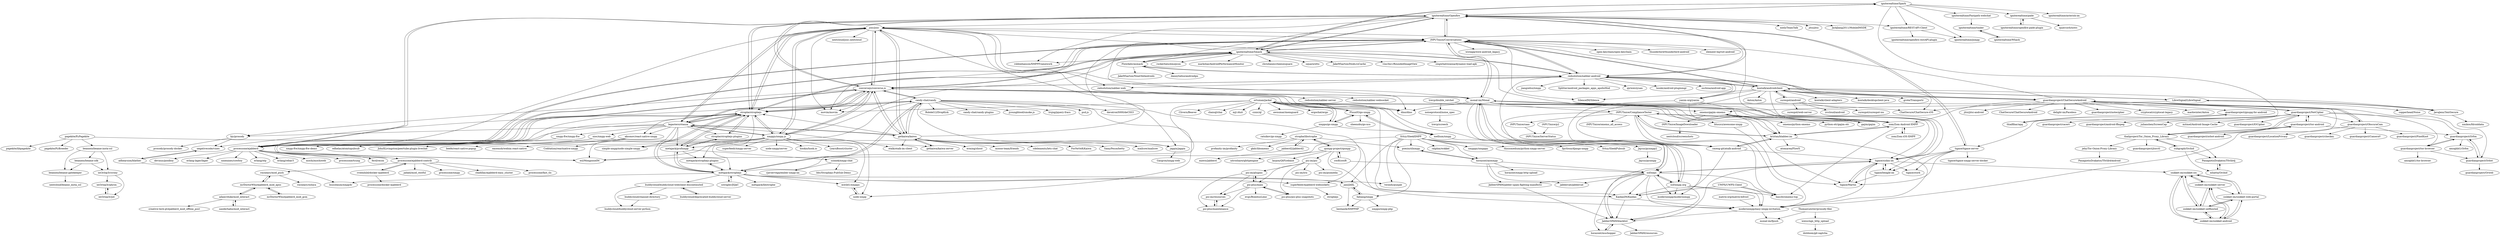 digraph G {
"igniterealtime/Spark" -> "igniterealtime/Openfire"
"igniterealtime/Spark" -> "igniterealtime/Smack"
"igniterealtime/Spark" -> "igniterealtime/jxmpp"
"igniterealtime/Spark" -> "igniterealtime/Fastpath-webchat"
"igniterealtime/Spark" -> "igniterealtime/pade"
"igniterealtime/Spark" -> "igniterealtime/REST-API-Client"
"igniterealtime/Spark" -> "igniterealtime/asterisk-im"
"igniterealtime/Spark" -> "tigase/tigase-server"
"igniterealtime/Smack" -> "igniterealtime/Openfire"
"igniterealtime/Smack" -> "Flowdalic/asmack"
"igniterealtime/Smack" -> "igniterealtime/Spark"
"igniterealtime/Smack" -> "redsolution/xabber-android"
"igniterealtime/Smack" -> "iNPUTmice/Conversations"
"igniterealtime/Smack" -> "singwhatiwanna/dynamic-load-apk" ["e"=1]
"igniterealtime/Smack" -> "rockerhieu/emojicon" ["e"=1]
"igniterealtime/Smack" -> "processone/ejabberd"
"igniterealtime/Smack" -> "robbiehanson/XMPPFramework" ["e"=1]
"igniterealtime/Smack" -> "markzhai/AndroidPerformanceMonitor" ["e"=1]
"igniterealtime/Smack" -> "chrisbanes/cheesesquare" ["e"=1]
"igniterealtime/Smack" -> "square/otto" ["e"=1]
"igniterealtime/Smack" -> "strophe/strophejs"
"igniterealtime/Smack" -> "JakeWharton/DiskLruCache" ["e"=1]
"igniterealtime/Smack" -> "vinc3m1/RoundedImageView" ["e"=1]
"igniterealtime/Openfire" -> "igniterealtime/Smack"
"igniterealtime/Openfire" -> "igniterealtime/Spark"
"igniterealtime/Openfire" -> "conversejs/converse.js"
"igniterealtime/Openfire" -> "processone/ejabberd"
"igniterealtime/Openfire" -> "strophe/strophejs"
"igniterealtime/Openfire" -> "iNPUTmice/Conversations"
"igniterealtime/Openfire" -> "redsolution/xabber-android"
"igniterealtime/Openfire" -> "tigase/tigase-server"
"igniterealtime/Openfire" -> "Flowdalic/asmack"
"igniterealtime/Openfire" -> "meili/TeamTalk" ["e"=1]
"igniterealtime/Openfire" -> "robbiehanson/XMPPFramework" ["e"=1]
"igniterealtime/Openfire" -> "jitsi/jitsi" ["e"=1]
"igniterealtime/Openfire" -> "JackJiang2011/MobileIMSDK" ["e"=1]
"igniterealtime/Openfire" -> "igniterealtime/REST-API-Client"
"igniterealtime/Openfire" -> "jsxc/jsxc"
"pagekite/PyPagekite" -> "pagekite/libpagekite"
"pagekite/PyPagekite" -> "pagekite/PyBreeder"
"pagekite/PyPagekite" -> "getkaiwa/kaiwa-server"
"pagekite/PyPagekite" -> "beameio/beame-insta-ssl"
"iNPUTmice/Conversations" -> "redsolution/xabber-android"
"iNPUTmice/Conversations" -> "dino/dino" ["e"=1]
"iNPUTmice/Conversations" -> "igniterealtime/Smack"
"iNPUTmice/Conversations" -> "processone/ejabberd"
"iNPUTmice/Conversations" -> "conversejs/converse.js"
"iNPUTmice/Conversations" -> "open-keychain/open-keychain" ["e"=1]
"iNPUTmice/Conversations" -> "ChatSecure/ChatSecure-iOS" ["e"=1]
"iNPUTmice/Conversations" -> "monal-im/Monal"
"iNPUTmice/Conversations" -> "movim/movim" ["e"=1]
"iNPUTmice/Conversations" -> "thunderbird/thunderbird-android" ["e"=1]
"iNPUTmice/Conversations" -> "SilenceIM/Silence" ["e"=1]
"iNPUTmice/Conversations" -> "kontalk/androidclient"
"iNPUTmice/Conversations" -> "igniterealtime/Openfire"
"iNPUTmice/Conversations" -> "element-hq/riot-android" ["e"=1]
"iNPUTmice/Conversations" -> "wireapp/wire-android_legacy" ["e"=1]
"xsf/xmpp.org" -> "xsf/xeps"
"xsf/xmpp.org" -> "modernxmpp/easy-xmpp-invitation"
"xsf/xmpp.org" -> "bascht/omemo-top"
"xsf/xmpp.org" -> "monal-im/Monal"
"xsf/xmpp.org" -> "KaidanIM/Kaidan"
"xsf/xmpp.org" -> "JabberSPAM/blacklist"
"xsf/xmpp.org" -> "modernxmpp/modernxmpp"
"Flowdalic/asmack" -> "igniterealtime/Smack"
"Flowdalic/asmack" -> "dannytiehui/androidpn" ["e"=1]
"Flowdalic/asmack" -> "redsolution/xabber-android"
"Flowdalic/asmack" -> "JakeWharton/NineOldAndroids" ["e"=1]
"kontalk/androidclient" -> "kontalk/desktopclient-java"
"kontalk/androidclient" -> "LibreSignal/LibreSignal"
"kontalk/androidclient" -> "zom/Zom-Android-XMPP"
"kontalk/androidclient" -> "yaxim-org/yaxim"
"kontalk/androidclient" -> "redsolution/xabber-android"
"kontalk/androidclient" -> "JavaJens/TextSecure"
"kontalk/androidclient" -> "iNPUTmice/Conversations"
"kontalk/androidclient" -> "guardianproject/ChatSecureAndroid"
"kontalk/androidclient" -> "grote/Transportr" ["e"=1]
"kontalk/androidclient" -> "SilenceIM/Silence" ["e"=1]
"kontalk/androidclient" -> "Antox/Antox" ["e"=1]
"kontalk/androidclient" -> "cmeng-git/atalk-android"
"kontalk/androidclient" -> "surespot/android"
"kontalk/androidclient" -> "kontalk/client-adapters"
"guardianproject/ChatSecureAndroid" -> "guardianproject/ObscuraCam"
"guardianproject/ChatSecureAndroid" -> "zom/Zom-Android-XMPP"
"guardianproject/ChatSecureAndroid" -> "redsolution/xabber-android"
"guardianproject/ChatSecureAndroid" -> "ChatSecure/ChatSecure-iOS" ["e"=1]
"guardianproject/ChatSecureAndroid" -> "guardianproject/NetCipher"
"guardianproject/ChatSecureAndroid" -> "guardianproject/notecipher"
"guardianproject/ChatSecureAndroid" -> "kontalk/androidclient"
"guardianproject/ChatSecureAndroid" -> "cryptocat/cryptocat-legacy" ["e"=1]
"guardianproject/ChatSecureAndroid" -> "iNPUTmice/Conversations"
"guardianproject/ChatSecureAndroid" -> "markwinter/Antox" ["e"=1]
"guardianproject/ChatSecureAndroid" -> "jitsi/jitsi-android" ["e"=1]
"guardianproject/ChatSecureAndroid" -> "guardianproject/Orbot"
"guardianproject/ChatSecureAndroid" -> "ChatSecure/ChatSecureAndroid"
"guardianproject/ChatSecureAndroid" -> "delight-im/Faceless"
"guardianproject/ChatSecureAndroid" -> "guardianproject/gnupg-for-android"
"rroemhild/docker-ejabberd" -> "processone/ejabberd-contrib"
"rroemhild/docker-ejabberd" -> "processone/docker-ejabberd"
"fabiang/xmpp" -> "heshanlk/XMPPHP"
"fabiang/xmpp" -> "jaxl/JAXL"
"fabiang/xmpp" -> "xmppo/xmpp-php"
"jsxc/jsxc" -> "conversejs/converse.js"
"jsxc/jsxc" -> "strophe/strophejs"
"jsxc/jsxc" -> "jappix/jappix"
"jsxc/jsxc" -> "getkaiwa/kaiwa"
"jsxc/jsxc" -> "legastero/stanza"
"jsxc/jsxc" -> "nextcloud/jsxc.nextcloud"
"jsxc/jsxc" -> "xmppjs/xmpp.js"
"jsxc/jsxc" -> "zom/Zom-Android-XMPP"
"jsxc/jsxc" -> "movim/movim" ["e"=1]
"jsxc/jsxc" -> "monal-im/Monal"
"jsxc/jsxc" -> "redsolution/xabber-web"
"jsxc/jsxc" -> "dino/dino" ["e"=1]
"jsxc/jsxc" -> "kriztan/blabber.im"
"jsxc/jsxc" -> "processone/ejabberd"
"jsxc/jsxc" -> "iNPUTmice/Conversations"
"tigase/tigase-server" -> "tigase/stork"
"tigase/tigase-server" -> "tigase/Martin"
"tigase/tigase-server" -> "tigase/siskin-im"
"tigase/tigase-server" -> "tigase/tigase-xmpp-server-docker"
"tigase/tigase-server" -> "tigase/beagle-im"
"tigase/tigase-server" -> "igniterealtime/Openfire"
"ortuman/jackal" -> "FluuxIO/go-xmpp"
"ortuman/jackal" -> "xmppo/go-xmpp"
"ortuman/jackal" -> "mellium/xmpp"
"ortuman/jackal" -> "esl/MongooseIM" ["e"=1]
"ortuman/jackal" -> "dino/dino" ["e"=1]
"ortuman/jackal" -> "KaidanIM/Kaidan"
"ortuman/jackal" -> "cznic/ql" ["e"=1]
"ortuman/jackal" -> "awnumar/memguard" ["e"=1]
"ortuman/jackal" -> "ergochat/ergo" ["e"=1]
"ortuman/jackal" -> "Clivern/Beaver" ["e"=1]
"ortuman/jackal" -> "movim/movim" ["e"=1]
"ortuman/jackal" -> "chaisql/chai" ["e"=1]
"ortuman/jackal" -> "tigase/siskin-im"
"ortuman/jackal" -> "bluszcz/awesome-xmpp"
"ortuman/jackal" -> "mjl-/duit" ["e"=1]
"trevp/double_ratchet" -> "omemo/gajim-omemo"
"trevp/double_ratchet" -> "noiseprotocol/noise_spec"
"xmppo/go-xmpp" -> "FluuxIO/go-xmpp"
"xmppo/go-xmpp" -> "ortuman/jackal"
"xmppo/go-xmpp" -> "mellium/xmpp"
"xmppo/go-xmpp" -> "ratnikov/go-xmpp"
"mellium/xmpp" -> "FluuxIO/go-xmpp"
"mellium/xmpp" -> "xsf/xeps"
"surespot/android" -> "surespot/surespot-ios"
"surespot/android" -> "surespot/web-server"
"surespot/android" -> "kontalk/androidclient"
"surespot/android" -> "irccloud/android"
"iNPUTmice/p2" -> "iNPUTmice/ServerStatus"
"guardianproject/tor-android" -> "thaliproject/Tor_Onion_Proxy_Library"
"guardianproject/tor-android" -> "guardianproject/orbot-android" ["e"=1]
"guardianproject/tor-android" -> "guardianproject/NetCipher"
"guardianproject/tor-android" -> "guardianproject/Orfox"
"qxmpp-project/qxmpp" -> "strophe/libstrophe"
"qxmpp-project/qxmpp" -> "KaidanIM/Kaidan"
"qxmpp-project/qxmpp" -> "nitroshare/qhttpengine" ["e"=1]
"qxmpp-project/qxmpp" -> "larpon/QtFirebase" ["e"=1]
"qxmpp-project/qxmpp" -> "swift/swift"
"qxmpp-project/qxmpp" -> "psi-im/psi"
"matrix-org/matrix-bifrost" -> "modernxmpp/easy-xmpp-invitation"
"tigase/siskin-im" -> "monal-im/Monal"
"tigase/siskin-im" -> "tigase/beagle-im"
"tigase/siskin-im" -> "modernxmpp/easy-xmpp-invitation"
"tigase/siskin-im" -> "xsf/xeps"
"tigase/siskin-im" -> "tigase/Martin"
"tigase/siskin-im" -> "tigase/stork"
"tigase/siskin-im" -> "snikket-im/snikket-ios"
"tigase/siskin-im" -> "JabberSPAM/blacklist"
"tigase/beagle-im" -> "tigase/siskin-im"
"tigase/beagle-im" -> "tigase/Martin"
"superfeedr/ejabberd-websockets" -> "strophejs"
"iNPUTmice/caas" -> "iNPUTmice/ServerStatus"
"JavaJens/TextSecure" -> "xmikos/fdroiddata"
"JavaJens/TextSecure" -> "LibreSignal/LibreSignal"
"cmeng-git/atalk-android" -> "kriztan/blabber.im"
"cmeng-git/atalk-android" -> "KaidanIM/Kaidan"
"cmeng-git/atalk-android" -> "tigase/siskin-im"
"negativecode/vines" -> "adhearsion/blather"
"guardianproject/ObscuraCam" -> "guardianproject/PixelKnot"
"guardianproject/ObscuraCam" -> "guardianproject/LocationPrivacy"
"guardianproject/ObscuraCam" -> "guardianproject/checkey"
"guardianproject/ObscuraCam" -> "guardianproject/ChatSecureAndroid"
"guardianproject/ObscuraCam" -> "guardianproject/CameraV"
"ThomasLeister/prosody-filer" -> "monal-im/fpush"
"ThomasLeister/prosody-filer" -> "weiss/ngx_http_upload"
"psi-im/plugins" -> "psi-plus/main"
"psi-im/plugins" -> "psi-im/resources"
"psi-im/plugins" -> "psi-plus/maintenance"
"psi-plus/main" -> "psi-im/plugins"
"psi-plus/main" -> "psi-im/resources"
"psi-plus/main" -> "psi-plus/psi-plus-snapshots"
"psi-plus/main" -> "psi-plus/maintenance"
"psi-plus/main" -> "evgs/BombusLime"
"tigase/Martin" -> "tigase/siskin-im"
"metajack/strophejs-plugins" -> "metajack/strophejs"
"psi-im/resources" -> "psi-plus/maintenance"
"psi-plus/maintenance" -> "psi-im/resources"
"UWPX/UWPX-Client" -> "modernxmpp/easy-xmpp-invitation"
"UWPX/UWPX-Client" -> "KaidanIM/Kaidan"
"UWPX/UWPX-Client" -> "bascht/omemo-top"
"Jajcus/pyxmpp2" -> "Jajcus/pyxmpp"
"PanagiotisDrakatos/T0rlib4j" -> "mhatta/Orchid"
"JabberSPAM/jabber-spam-fighting-manifesto" -> "JabberSPAM/blacklist"
"weiss/ngx_http_upload" -> "dotdoom/gd-captcha"
"buddycloud/deprecated-buddycloud-server" -> "buddycloud/buddycloud-webclient-discontinuted"
"buddycloud/buddycloud-webclient-discontinuted" -> "buddycloud/channel-directory"
"buddycloud/buddycloud-webclient-discontinuted" -> "buddycloud/buddycloud-server-python"
"buddycloud/buddycloud-webclient-discontinuted" -> "buddycloud/deprecated-buddycloud-server"
"mhatta/Orchid" -> "PanagiotisDrakatos/T0rlib4j"
"buddycloud/channel-directory" -> "buddycloud/buddycloud-server-python"
"horazont/muchopper" -> "JabberSPAM/blacklist"
"JabberSPAM/blacklist" -> "horazont/muchopper"
"JabberSPAM/blacklist" -> "JabberSPAM/resources"
"bjc/prosody" -> "prosody/prosody-docker"
"bjc/prosody" -> "negativecode/vines"
"poezio/slixmpp" -> "horazont/aioxmpp"
"nioc/xmpp-web" -> "edhelas/atomtopubsub"
"nioc/xmpp-web" -> "modernxmpp/easy-xmpp-invitation"
"nioc/xmpp-web" -> "JohnXLivingston/peertube-plugin-livechat" ["e"=1]
"horazont/aioxmpp" -> "poezio/slixmpp"
"horazont/aioxmpp" -> "JabberSPAM/jabber-spam-fighting-manifesto"
"horazont/aioxmpp" -> "horazont/xmpp-http-upload"
"horazont/aioxmpp" -> "jabbercat/jabbercat"
"horazont/aioxmpp" -> "xsf/xeps"
"igniterealtime/Whack" -> "igniterealtime/tinder"
"candy-chat/candy" -> "candy-chat/candy-plugins"
"candy-chat/candy" -> "metajack/strophejs"
"candy-chat/candy" -> "conversejs/converse.js"
"candy-chat/candy" -> "jappix/jappix"
"candy-chat/candy" -> "strophe/strophejs"
"candy-chat/candy" -> "negativecode/vines"
"candy-chat/candy" -> "jyoungblood/smoke.js" ["e"=1]
"candy-chat/candy" -> "metajack/profxmpp"
"candy-chat/candy" -> "node-xmpp"
"candy-chat/candy" -> "lrsjng/jquery-fracs" ["e"=1]
"candy-chat/candy" -> "getkaiwa/kaiwa"
"candy-chat/candy" -> "superfeedr/ejabberd-websockets"
"candy-chat/candy" -> "psd.js" ["e"=1]
"candy-chat/candy" -> "davatron5000/deCSS3" ["e"=1]
"candy-chat/candy" -> "Robdel12/DropKick" ["e"=1]
"snikket-im/snikket-server" -> "snikket-im/snikket-android"
"snikket-im/snikket-server" -> "snikket-im/snikket-selfhosted"
"snikket-im/snikket-server" -> "snikket-im/snikket-ios"
"snikket-im/snikket-server" -> "snikket-im/snikket-web-portal"
"snikket-im/snikket-android" -> "snikket-im/snikket-ios"
"snikket-im/snikket-android" -> "snikket-im/snikket-web-portal"
"snikket-im/snikket-android" -> "snikket-im/snikket-server"
"snikket-im/snikket-android" -> "snikket-im/snikket-selfhosted"
"metajack/strophejs" -> "metajack/strophejs-plugins"
"metajack/strophejs" -> "sstrigler/JSJaC"
"metajack/strophejs" -> "metajack/profxmpp"
"metajack/strophejs" -> "superfeedr/ejabberd-websockets"
"metajack/strophejs" -> "candy-chat/candy"
"metajack/strophejs" -> "twonds/punjab"
"metajack/strophejs" -> "mwild1/xmppjs"
"metajack/strophejs" -> "metajack/libstrophe"
"metajack/strophejs" -> "jaxl/JAXL"
"metajack/strophejs" -> "strophe/strophejs"
"metajack/strophejs" -> "lnussbaum/xmpp4r"
"metajack/strophejs" -> "buddycloud/buddycloud-webclient-discontinuted"
"node-xmpp" -> "mwild1/xmppjs"
"thaliproject/Tor_Onion_Proxy_Library" -> "guardianproject/tor-android"
"thaliproject/Tor_Onion_Proxy_Library" -> "subgraph/Orchid"
"thaliproject/Tor_Onion_Proxy_Library" -> "PanagiotisDrakatos/T0rlib4j"
"thaliproject/Tor_Onion_Proxy_Library" -> "guardianproject/jtorctl"
"thaliproject/Tor_Onion_Proxy_Library" -> "guardianproject/NetCipher"
"thaliproject/Tor_Onion_Proxy_Library" -> "jehy/Tor-Onion-Proxy-Library"
"igniterealtime/Fastpath-webchat" -> "igniterealtime/tinder"
"szimek/xmpp-chat" -> "bbc/Strophejs-PubSub-Demo"
"szimek/xmpp-chat" -> "rjaviervega/ember-xmpp-im"
"guardianproject/Orfox" -> "guardianproject/tor-browser"
"guardianproject/Orfox" -> "guardianproject/Orbot"
"guardianproject/Orfox" -> "amoghbl1/Orfox"
"igniterealtime/tinder" -> "igniterealtime/Whack"
"thialfihar/apg" -> "guardianproject/gnupg-for-android"
"yaxim-org/yaxim" -> "kriztan/blabber.im"
"yaxim-org/yaxim" -> "zom/Zom-Android-XMPP"
"yaxim-org/yaxim" -> "redsolution/xabber-android"
"yaxim-org/yaxim" -> "cmeng-git/atalk-android"
"subgraph/Orchid" -> "mhatta/Orchid"
"subgraph/Orchid" -> "thaliproject/Tor_Onion_Proxy_Library"
"subgraph/Orchid" -> "PanagiotisDrakatos/T0rlib4j"
"snikket-im/snikket-web-portal" -> "snikket-im/snikket-ios"
"snikket-im/snikket-web-portal" -> "snikket-im/snikket-android"
"snikket-im/snikket-web-portal" -> "snikket-im/snikket-selfhosted"
"igniterealtime/openfire-pade-plugin" -> "igniterealtime/pade"
"getkaiwa/kaiwa" -> "getkaiwa/kaiwa-server"
"getkaiwa/kaiwa" -> "jsxc/jsxc"
"getkaiwa/kaiwa" -> "legastero/stanza"
"getkaiwa/kaiwa" -> "moose-team/friends" ["e"=1]
"getkaiwa/kaiwa" -> "otalk/otalk-im-client"
"getkaiwa/kaiwa" -> "sdelements/lets-chat" ["e"=1]
"getkaiwa/kaiwa" -> "conversejs/converse.js"
"getkaiwa/kaiwa" -> "ForNeVeR/Kaiwa"
"getkaiwa/kaiwa" -> "SamyPesse/betty" ["e"=1]
"getkaiwa/kaiwa" -> "iNPUTmice/Conversations"
"getkaiwa/kaiwa" -> "candy-chat/candy"
"getkaiwa/kaiwa" -> "strophe/strophejs"
"getkaiwa/kaiwa" -> "jappix/jappix"
"getkaiwa/kaiwa" -> "mailcow/mailcow" ["e"=1]
"getkaiwa/kaiwa" -> "erming/shout" ["e"=1]
"swift/swift" -> "qxmpp-project/qxmpp"
"swift/swift" -> "xsf/xeps"
"igniterealtime/REST-API-Client" -> "igniterealtime/openfire-restAPI-plugin"
"igniterealtime/REST-API-Client" -> "igniterealtime/jxmpp"
"snikket-im/snikket-ios" -> "snikket-im/snikket-android"
"snikket-im/snikket-ios" -> "snikket-im/snikket-web-portal"
"snikket-im/snikket-ios" -> "snikket-im/snikket-selfhosted"
"snikket-im/snikket-ios" -> "snikket-im/snikket-server"
"snikket-im/snikket-selfhosted" -> "snikket-im/snikket-ios"
"snikket-im/snikket-selfhosted" -> "snikket-im/snikket-web-portal"
"snikket-im/snikket-selfhosted" -> "snikket-im/snikket-server"
"snikket-im/snikket-selfhosted" -> "snikket-im/snikket-android"
"guardianproject/gnupg-for-android" -> "thialfihar/apg"
"royneary/mod_push" -> "mrDoctorWho/ejabberd_mod_apns"
"royneary/mod_push" -> "royneary/oshiya"
"jabberd2/jabberd2" -> "strophe/libstrophe"
"jabberd2/jabberd2" -> "mawis/jabberd"
"metajack/profxmpp" -> "strophe/strophejs-plugins"
"metajack/profxmpp" -> "strophe/strophejs"
"metajack/profxmpp" -> "metajack/strophejs-plugins"
"metajack/profxmpp" -> "metajack/strophejs"
"metajack/profxmpp" -> "szimek/xmpp-chat"
"kriztan/blabber.im" -> "modernxmpp/easy-xmpp-invitation"
"kriztan/blabber.im" -> "iNPUTmice/ComplianceTester"
"kriztan/blabber.im" -> "cmeng-git/atalk-android"
"kriztan/blabber.im" -> "zom/Zom-Android-XMPP"
"kriztan/blabber.im" -> "atomarea/FlowX"
"jappix/jappix" -> "Gargron/xmpp-web"
"guardianproject/tor-browser" -> "guardianproject/Orfox"
"guardianproject/tor-browser" -> "guardianproject/Orbot"
"guardianproject/tor-browser" -> "amoghbl1/tor-browser"
"xsf/xeps" -> "modernxmpp/easy-xmpp-invitation"
"xsf/xeps" -> "jabbercat/jabbercat"
"xsf/xeps" -> "tigase/siskin-im"
"xsf/xeps" -> "xsf/xmpp.org"
"xsf/xeps" -> "horazont/muchopper"
"xsf/xeps" -> "JabberSPAM/blacklist"
"xsf/xeps" -> "JabberSPAM/jabber-spam-fighting-manifesto"
"xsf/xeps" -> "modernxmpp/modernxmpp"
"xsf/xeps" -> "bascht/omemo-top"
"xsf/xeps" -> "KaidanIM/Kaidan"
"psi-plus/psi-plus-snapshots" -> "psi-plus/main"
"getkaiwa/kaiwa-server" -> "getkaiwa/kaiwa"
"mrDoctorWho/ejabberd_mod_apns" -> "mrDoctorWho/ejabberd_mod_gcm"
"mrDoctorWho/ejabberd_mod_apns" -> "royneary/mod_push"
"mrDoctorWho/ejabberd_mod_apns" -> "adamvduke/mod_interact"
"mrDoctorWho/ejabberd_mod_gcm" -> "mrDoctorWho/ejabberd_mod_apns"
"int3rlop3r/phron" -> "int3rlop3r/jot"
"psi-im/psi" -> "psi-im/plugins"
"psi-im/psi" -> "psi-plus/main"
"psi-im/psi" -> "psi-plus/psi-plus-snapshots"
"psi-im/psi" -> "psi-im/iris"
"psi-im/psi" -> "psi-im/psimedia"
"FluuxIO/go-xmpp" -> "xmppo/go-xmpp"
"FluuxIO/go-xmpp" -> "mellium/xmpp"
"FluuxIO/go-xmpp" -> "ortuman/jackal"
"FluuxIO/go-xmpp" -> "sheenobu/go-xco"
"fritzy/SleekXMPP" -> "poezio/slixmpp"
"fritzy/SleekXMPP" -> "Jajcus/pyxmpp2"
"fritzy/SleekXMPP" -> "ralphm/wokkel"
"fritzy/SleekXMPP" -> "horazont/aioxmpp"
"fritzy/SleekXMPP" -> "xmpppy/xmpppy"
"fritzy/SleekXMPP" -> "thisismedium/python-xmpp-server"
"fritzy/SleekXMPP" -> "twonds/punjab"
"fritzy/SleekXMPP" -> "fabiang/xmpp"
"fritzy/SleekXMPP" -> "metajack/strophejs"
"fritzy/SleekXMPP" -> "fpytloun/django-xmpp"
"fritzy/SleekXMPP" -> "fritzy/SleekPubsub"
"fritzy/SleekXMPP" -> "jaxl/JAXL"
"aksonov/react-native-xmpp" -> "easemob/webim-react-native" ["e"=1]
"aksonov/react-native-xmpp" -> "Coditation/reactnative-xmpp"
"aksonov/react-native-xmpp" -> "beefe/react-native-popup" ["e"=1]
"zom/Zom-Android-XMPP" -> "zom/Zom-iOS-XMPP"
"zom/Zom-Android-XMPP" -> "bascht/omemo-top"
"zom/Zom-Android-XMPP" -> "iNPUTmice/ComplianceTester"
"zom/Zom-Android-XMPP" -> "kriztan/blabber.im"
"omemo/gajim-omemo" -> "gajim/gajim"
"omemo/gajim-omemo" -> "omemo/python-omemo"
"omemo/gajim-omemo" -> "iNPUTmice/ImageDownloader"
"omemo/gajim-omemo" -> "python-otr/gajim-otr"
"zom/Zom-iOS-XMPP" -> "zom/Zom-Android-XMPP"
"sanderhahn/mod_interact" -> "adamvduke/mod_interact"
"processone/ejabberd" -> "esl/MongooseIM" ["e"=1]
"processone/ejabberd" -> "ninenines/cowboy" ["e"=1]
"processone/ejabberd" -> "iNPUTmice/Conversations"
"processone/ejabberd" -> "erlang/otp" ["e"=1]
"processone/ejabberd" -> "conversejs/converse.js"
"processone/ejabberd" -> "erlang/rebar3" ["e"=1]
"processone/ejabberd" -> "strophe/strophejs"
"processone/ejabberd" -> "igniterealtime/Openfire"
"processone/ejabberd" -> "mochi/mochiweb" ["e"=1]
"processone/ejabberd" -> "processone/ejabberd-contrib"
"processone/ejabberd" -> "processone/tsung" ["e"=1]
"processone/ejabberd" -> "ferd/recon" ["e"=1]
"processone/ejabberd" -> "igniterealtime/Smack"
"processone/ejabberd" -> "devinus/poolboy" ["e"=1]
"processone/ejabberd" -> "erlang-lager/lager" ["e"=1]
"conversejs/converse.js" -> "strophe/strophejs"
"conversejs/converse.js" -> "jsxc/jsxc"
"conversejs/converse.js" -> "xmppjs/xmpp.js"
"conversejs/converse.js" -> "dino/dino" ["e"=1]
"conversejs/converse.js" -> "processone/ejabberd"
"conversejs/converse.js" -> "iNPUTmice/Conversations"
"conversejs/converse.js" -> "igniterealtime/Openfire"
"conversejs/converse.js" -> "movim/movim" ["e"=1]
"conversejs/converse.js" -> "legastero/stanza"
"conversejs/converse.js" -> "candy-chat/candy"
"conversejs/converse.js" -> "monal-im/Monal"
"conversejs/converse.js" -> "getkaiwa/kaiwa"
"conversejs/converse.js" -> "xsf/xmpp.org"
"conversejs/converse.js" -> "redsolution/xabber-android"
"conversejs/converse.js" -> "bjc/prosody"
"jaxl/JAXL" -> "heshanlk/XMPPHP"
"jaxl/JAXL" -> "fabiang/xmpp"
"monal-im/Monal" -> "tigase/siskin-im"
"monal-im/Monal" -> "tigase/beagle-im"
"monal-im/Monal" -> "ChatSecure/ChatSecure-iOS" ["e"=1]
"monal-im/Monal" -> "dino/dino" ["e"=1]
"monal-im/Monal" -> "kriztan/blabber.im"
"monal-im/Monal" -> "modernxmpp/easy-xmpp-invitation"
"monal-im/Monal" -> "xsf/xeps"
"monal-im/Monal" -> "cmeng-git/atalk-android"
"monal-im/Monal" -> "zom/Zom-Android-XMPP"
"monal-im/Monal" -> "iNPUTmice/Conversations"
"monal-im/Monal" -> "conversejs/converse.js"
"monal-im/Monal" -> "xsf/xmpp.org"
"monal-im/Monal" -> "iNPUTmice/ComplianceTester"
"monal-im/Monal" -> "tigase/Martin"
"monal-im/Monal" -> "modernxmpp/modernxmpp"
"mwild1/xmppjs" -> "node-xmpp"
"LibreSignal/LibreSignal" -> "JavaJens/TextSecure"
"LibreSignal/LibreSignal" -> "kontalk/androidclient"
"LibreSignal/LibreSignal" -> "copperhead/Noise"
"LibreSignal/LibreSignal" -> "omemo/gajim-omemo"
"iNPUTmice/ImageDownloader" -> "nextcloud/screenshots"
"legastero/stanza" -> "strophe/strophejs"
"legastero/stanza" -> "xmppjs/xmpp.js"
"legastero/stanza" -> "xmpp-ftw/xmpp-ftw"
"legastero/stanza" -> "conversejs/converse.js"
"legastero/stanza" -> "strophe/strophejs-plugins"
"legastero/stanza" -> "getkaiwa/kaiwa"
"legastero/stanza" -> "jsxc/jsxc"
"legastero/stanza" -> "esl/MongooseIM" ["e"=1]
"legastero/stanza" -> "otalk/otalk-im-client"
"legastero/stanza" -> "simple-xmpp/node-simple-xmpp"
"legastero/stanza" -> "metajack/profxmpp"
"legastero/stanza" -> "processone/ejabberd"
"legastero/stanza" -> "bjc/prosody"
"legastero/stanza" -> "nioc/xmpp-web"
"legastero/stanza" -> "aksonov/react-native-xmpp"
"xmppjs/xmpp.js" -> "strophe/strophejs"
"xmppjs/xmpp.js" -> "legastero/stanza"
"xmppjs/xmpp.js" -> "conversejs/converse.js"
"xmppjs/xmpp.js" -> "simple-xmpp/node-simple-xmpp"
"xmppjs/xmpp.js" -> "mwild1/xmppjs"
"xmppjs/xmpp.js" -> "superfeedr/xmpp-server"
"xmppjs/xmpp.js" -> "processone/ejabberd"
"xmppjs/xmpp.js" -> "metajack/strophejs"
"xmppjs/xmpp.js" -> "jsxc/jsxc"
"xmppjs/xmpp.js" -> "node-xmpp/server"
"xmppjs/xmpp.js" -> "hookio/hook.io" ["e"=1]
"xmppjs/xmpp.js" -> "igniterealtime/Smack"
"xmppjs/xmpp.js" -> "node-xmpp"
"xmppjs/xmpp.js" -> "esl/MongooseIM" ["e"=1]
"xmppjs/xmpp.js" -> "LearnBoost/cluster" ["e"=1]
"beameio/beame-insta-ssl" -> "beameio/beame-sdk"
"beameio/beame-insta-ssl" -> "beameio/beame-gatekeeper"
"beameio/beame-insta-ssl" -> "int3rlop3r/crony"
"iNPUTmice/ComplianceTester" -> "iNPUTmice/ImageDownloader"
"iNPUTmice/ComplianceTester" -> "iNPUTmice/omemo_all_access"
"iNPUTmice/ComplianceTester" -> "kriztan/blabber.im"
"iNPUTmice/ComplianceTester" -> "bascht/omemo-top"
"iNPUTmice/ComplianceTester" -> "zom/Zom-Android-XMPP"
"iNPUTmice/ComplianceTester" -> "iNPUTmice/caas"
"iNPUTmice/ComplianceTester" -> "JabberSPAM/blacklist"
"iNPUTmice/ComplianceTester" -> "modernxmpp/easy-xmpp-invitation"
"guardianproject/NetCipher" -> "thaliproject/Tor_Onion_Proxy_Library"
"guardianproject/NetCipher" -> "guardianproject/tor-android"
"guardianproject/NetCipher" -> "julianshen/ScreenCap" ["e"=1]
"guardianproject/NetCipher" -> "mitmel/Android-Image-Cache" ["e"=1]
"guardianproject/NetCipher" -> "guardianproject/IOCipher"
"guardianproject/NetCipher" -> "guardianproject/ObscuraCam"
"guardianproject/NetCipher" -> "guardianproject/cacert"
"guardianproject/NetCipher" -> "guardianproject/ChatSecureAndroid"
"guardianproject/NetCipher" -> "guardianproject/android-ffmpeg" ["e"=1]
"guardianproject/NetCipher" -> "guardianproject/Orfox"
"guardianproject/NetCipher" -> "guardianproject/tor-browser"
"guardianproject/Orbot" -> "guardianproject/Orfox"
"guardianproject/Orbot" -> "guardianproject/Orweb"
"beameio/beame-sdk" -> "beameio/beame-gatekeeper"
"beameio/beame-sdk" -> "int3rlop3r/crony"
"int3rlop3r/crony" -> "int3rlop3r/jot"
"int3rlop3r/crony" -> "int3rlop3r/phron"
"redsolution/xabber-android" -> "iNPUTmice/Conversations"
"redsolution/xabber-android" -> "igniterealtime/Smack"
"redsolution/xabber-android" -> "Splitter/android_packages_apps_apolloMod" ["e"=1]
"redsolution/xabber-android" -> "yaxim-org/yaxim"
"redsolution/xabber-android" -> "Flowdalic/asmack"
"redsolution/xabber-android" -> "guardianproject/ChatSecureAndroid"
"redsolution/xabber-android" -> "redsolution/xabber-web"
"redsolution/xabber-android" -> "kontalk/androidclient"
"redsolution/xabber-android" -> "igniterealtime/Openfire"
"redsolution/xabber-android" -> "qii/weiciyuan" ["e"=1]
"redsolution/xabber-android" -> "houkx/android-pluginmgr" ["e"=1]
"redsolution/xabber-android" -> "cmeng-git/atalk-android"
"redsolution/xabber-android" -> "conversejs/converse.js"
"redsolution/xabber-android" -> "oschina/android-app" ["e"=1]
"redsolution/xabber-android" -> "jiangzehui/xmpp" ["e"=1]
"xmpp-ftw/xmpp-ftw" -> "xmpp-ftw/xmpp-ftw-demo"
"igniterealtime/pade" -> "igniterealtime/openfire-pade-plugin"
"igniterealtime/pade" -> "iquercorb/xows"
"gajim/gajim" -> "omemo/gajim-omemo"
"KaidanIM/Kaidan" -> "modernxmpp/easy-xmpp-invitation"
"KaidanIM/Kaidan" -> "JabberSPAM/blacklist"
"sstrigler/JSJaC" -> "metajack/strophejs"
"adhearsion/blather" -> "negativecode/vines"
"adhearsion/blather" -> "lnussbaum/xmpp4r"
"adamvduke/mod_interact" -> "sanderhahn/mod_interact"
"adamvduke/mod_interact" -> "mrDoctorWho/ejabberd_mod_apns"
"adamvduke/mod_interact" -> "creative-tech-pt/ejabberd_mod_offline_post"
"modernxmpp/easy-xmpp-invitation" -> "JabberSPAM/blacklist"
"modernxmpp/easy-xmpp-invitation" -> "monal-im/fpush"
"int3rlop3r/jot" -> "int3rlop3r/phron"
"beameio/beame-gatekeeper" -> "nextcloud/beame_insta_ssl"
"jehy/Tor-Onion-Proxy-Library" -> "PanagiotisDrakatos/T0rlib4Android"
"noiseprotocol/noise_spec" -> "trevp/screech" ["e"=1]
"bluszcz/awesome-xmpp" -> "tigase/Martin"
"strophe/libstrophe" -> "qxmpp-project/qxmpp"
"strophe/libstrophe" -> "profanity-im/profanity" ["e"=1]
"strophe/libstrophe" -> "jabberd2/jabberd2"
"strophe/libstrophe" -> "poezio/slixmpp"
"strophe/libstrophe" -> "gkdr/libomemo" ["e"=1]
"processone/ejabberd-contrib" -> "jadahl/mod_restful"
"processone/ejabberd-contrib" -> "rroemhild/docker-ejabberd"
"processone/ejabberd-contrib" -> "royneary/mod_push"
"processone/ejabberd-contrib" -> "processone/xmpp"
"processone/ejabberd-contrib" -> "chadillac/ejabberd-easy_cluster"
"processone/ejabberd-contrib" -> "processone/fast_tls"
"strophe/strophejs" -> "xmppjs/xmpp.js"
"strophe/strophejs" -> "legastero/stanza"
"strophe/strophejs" -> "strophe/strophejs-plugins"
"strophe/strophejs" -> "conversejs/converse.js"
"strophe/strophejs" -> "metajack/profxmpp"
"strophe/strophejs" -> "jsxc/jsxc"
"strophe/strophejs" -> "processone/ejabberd"
"strophe/strophejs" -> "metajack/strophejs"
"strophe/strophejs" -> "igniterealtime/Openfire"
"strophe/strophejs" -> "candy-chat/candy"
"strophe/strophejs" -> "esl/MongooseIM" ["e"=1]
"strophe/strophejs" -> "aksonov/react-native-xmpp"
"strophe/strophejs" -> "processone/ejabberd-contrib"
"strophe/strophejs" -> "igniterealtime/Smack"
"strophe/strophejs" -> "metajack/strophejs-plugins"
"redsolution/xabber-web" -> "redsolution/xabber-websocket"
"redsolution/xabber-web" -> "redsolution/xabber-server"
"strophe/strophejs-plugins" -> "strophe/strophejs"
"strophe/strophejs-plugins" -> "metajack/profxmpp"
"igniterealtime/Spark" ["l"="-48.537,-0.039"]
"igniterealtime/Openfire" ["l"="-48.503,0.023"]
"igniterealtime/Smack" ["l"="-48.504,-0.011"]
"igniterealtime/jxmpp" ["l"="-48.548,-0.079"]
"igniterealtime/Fastpath-webchat" ["l"="-48.545,-0.107"]
"igniterealtime/pade" ["l"="-48.581,-0.106"]
"igniterealtime/REST-API-Client" ["l"="-48.525,-0.065"]
"igniterealtime/asterisk-im" ["l"="-48.565,-0.058"]
"tigase/tigase-server" ["l"="-48.497,0.1"]
"Flowdalic/asmack" ["l"="-48.555,-0.004"]
"redsolution/xabber-android" ["l"="-48.548,0.042"]
"iNPUTmice/Conversations" ["l"="-48.508,0.062"]
"singwhatiwanna/dynamic-load-apk" ["l"="57.059,-12.465"]
"rockerhieu/emojicon" ["l"="59.597,-13.816"]
"processone/ejabberd" ["l"="-48.466,0.015"]
"robbiehanson/XMPPFramework" ["l"="44.368,-22.265"]
"markzhai/AndroidPerformanceMonitor" ["l"="57.176,-12.343"]
"chrisbanes/cheesesquare" ["l"="56.88,-14.256"]
"square/otto" ["l"="56.747,-14.054"]
"strophe/strophejs" ["l"="-48.411,0.029"]
"JakeWharton/DiskLruCache" ["l"="59.43,-13.61"]
"vinc3m1/RoundedImageView" ["l"="59.502,-13.786"]
"conversejs/converse.js" ["l"="-48.438,0.059"]
"meili/TeamTalk" ["l"="44.477,-22.423"]
"jitsi/jitsi" ["l"="64.441,-14.117"]
"JackJiang2011/MobileIMSDK" ["l"="59.839,-13.374"]
"jsxc/jsxc" ["l"="-48.442,0.035"]
"pagekite/PyPagekite" ["l"="-48.282,-0.192"]
"pagekite/libpagekite" ["l"="-48.289,-0.226"]
"pagekite/PyBreeder" ["l"="-48.248,-0.202"]
"getkaiwa/kaiwa-server" ["l"="-48.341,-0.084"]
"beameio/beame-insta-ssl" ["l"="-48.239,-0.263"]
"dino/dino" ["l"="-48.549,1.171"]
"open-keychain/open-keychain" ["l"="-52.723,9.118"]
"ChatSecure/ChatSecure-iOS" ["l"="44.69,-22.262"]
"monal-im/Monal" ["l"="-48.465,0.134"]
"movim/movim" ["l"="-48.561,1.245"]
"thunderbird/thunderbird-android" ["l"="-52.652,9.063"]
"SilenceIM/Silence" ["l"="-52.839,9.241"]
"kontalk/androidclient" ["l"="-48.594,0.076"]
"element-hq/riot-android" ["l"="-49.038,2.007"]
"wireapp/wire-android_legacy" ["l"="56.971,-14.281"]
"xsf/xmpp.org" ["l"="-48.439,0.165"]
"xsf/xeps" ["l"="-48.419,0.202"]
"modernxmpp/easy-xmpp-invitation" ["l"="-48.445,0.186"]
"bascht/omemo-top" ["l"="-48.476,0.179"]
"KaidanIM/Kaidan" ["l"="-48.442,0.222"]
"JabberSPAM/blacklist" ["l"="-48.442,0.202"]
"modernxmpp/modernxmpp" ["l"="-48.419,0.169"]
"dannytiehui/androidpn" ["l"="-17.431,-45.13"]
"JakeWharton/NineOldAndroids" ["l"="59.366,-13.579"]
"kontalk/desktopclient-java" ["l"="-48.632,0.076"]
"LibreSignal/LibreSignal" ["l"="-48.645,0.135"]
"zom/Zom-Android-XMPP" ["l"="-48.528,0.118"]
"yaxim-org/yaxim" ["l"="-48.548,0.091"]
"JavaJens/TextSecure" ["l"="-48.65,0.108"]
"guardianproject/ChatSecureAndroid" ["l"="-48.657,0.04"]
"grote/Transportr" ["l"="-52.686,9.271"]
"Antox/Antox" ["l"="-51.767,5.635"]
"cmeng-git/atalk-android" ["l"="-48.516,0.135"]
"surespot/android" ["l"="-48.623,0.022"]
"kontalk/client-adapters" ["l"="-48.616,0.087"]
"guardianproject/ObscuraCam" ["l"="-48.735,0.056"]
"guardianproject/NetCipher" ["l"="-48.769,0.01"]
"guardianproject/notecipher" ["l"="-48.694,0.037"]
"cryptocat/cryptocat-legacy" ["l"="-51.712,7.268"]
"markwinter/Antox" ["l"="-51.741,5.584"]
"jitsi/jitsi-android" ["l"="64.387,-14.038"]
"guardianproject/Orbot" ["l"="-48.74,-0.019"]
"ChatSecure/ChatSecureAndroid" ["l"="-48.69,0.064"]
"delight-im/Faceless" ["l"="-48.693,0.009"]
"guardianproject/gnupg-for-android" ["l"="-48.691,-0.036"]
"rroemhild/docker-ejabberd" ["l"="-48.605,0.171"]
"processone/ejabberd-contrib" ["l"="-48.565,0.125"]
"processone/docker-ejabberd" ["l"="-48.629,0.205"]
"fabiang/xmpp" ["l"="-48.191,0.09"]
"heshanlk/XMPPHP" ["l"="-48.191,0.066"]
"jaxl/JAXL" ["l"="-48.222,0.074"]
"xmppo/xmpp-php" ["l"="-48.156,0.083"]
"jappix/jappix" ["l"="-48.388,-0.043"]
"getkaiwa/kaiwa" ["l"="-48.388,-0.002"]
"legastero/stanza" ["l"="-48.392,0.053"]
"nextcloud/jsxc.nextcloud" ["l"="-48.426,0.09"]
"xmppjs/xmpp.js" ["l"="-48.416,-0.008"]
"redsolution/xabber-web" ["l"="-48.486,-0.036"]
"kriztan/blabber.im" ["l"="-48.496,0.131"]
"tigase/stork" ["l"="-48.496,0.155"]
"tigase/Martin" ["l"="-48.491,0.178"]
"tigase/siskin-im" ["l"="-48.467,0.192"]
"tigase/tigase-xmpp-server-docker" ["l"="-48.52,0.1"]
"tigase/beagle-im" ["l"="-48.474,0.161"]
"ortuman/jackal" ["l"="-48.484,0.283"]
"FluuxIO/go-xmpp" ["l"="-48.472,0.321"]
"xmppo/go-xmpp" ["l"="-48.497,0.324"]
"mellium/xmpp" ["l"="-48.455,0.291"]
"esl/MongooseIM" ["l"="3.417,15.254"]
"cznic/ql" ["l"="4.027,-8.282"]
"awnumar/memguard" ["l"="4.051,-8.504"]
"ergochat/ergo" ["l"="-49.517,2.578"]
"Clivern/Beaver" ["l"="3.922,-8.854"]
"chaisql/chai" ["l"="4.249,-8.418"]
"bluszcz/awesome-xmpp" ["l"="-48.507,0.243"]
"mjl-/duit" ["l"="3.501,-5.418"]
"trevp/double_ratchet" ["l"="-48.717,0.291"]
"omemo/gajim-omemo" ["l"="-48.664,0.233"]
"noiseprotocol/noise_spec" ["l"="-48.749,0.327"]
"ratnikov/go-xmpp" ["l"="-48.516,0.352"]
"surespot/surespot-ios" ["l"="-48.65,-0.001"]
"surespot/web-server" ["l"="-48.628,-0.004"]
"irccloud/android" ["l"="-48.643,-0.035"]
"iNPUTmice/p2" ["l"="-48.594,0.31"]
"iNPUTmice/ServerStatus" ["l"="-48.577,0.28"]
"guardianproject/tor-android" ["l"="-48.808,-0.007"]
"thaliproject/Tor_Onion_Proxy_Library" ["l"="-48.837,-0.009"]
"guardianproject/orbot-android" ["l"="-52.492,9.194"]
"guardianproject/Orfox" ["l"="-48.778,-0.025"]
"qxmpp-project/qxmpp" ["l"="-48.331,0.301"]
"strophe/libstrophe" ["l"="-48.28,0.288"]
"nitroshare/qhttpengine" ["l"="-20.123,-27.88"]
"larpon/QtFirebase" ["l"="-20.22,-27.7"]
"swift/swift" ["l"="-48.364,0.277"]
"psi-im/psi" ["l"="-48.279,0.392"]
"matrix-org/matrix-bifrost" ["l"="-48.413,0.242"]
"snikket-im/snikket-ios" ["l"="-48.428,0.331"]
"superfeedr/ejabberd-websockets" ["l"="-48.299,-0.024"]
"strophejs" ["l"="-48.276,-0.053"]
"iNPUTmice/caas" ["l"="-48.552,0.239"]
"xmikos/fdroiddata" ["l"="-48.686,0.114"]
"negativecode/vines" ["l"="-48.287,0.045"]
"adhearsion/blather" ["l"="-48.249,0.039"]
"guardianproject/PixelKnot" ["l"="-48.789,0.088"]
"guardianproject/LocationPrivacy" ["l"="-48.772,0.057"]
"guardianproject/checkey" ["l"="-48.758,0.073"]
"guardianproject/CameraV" ["l"="-48.751,0.094"]
"ThomasLeister/prosody-filer" ["l"="-48.354,0.242"]
"monal-im/fpush" ["l"="-48.394,0.22"]
"weiss/ngx_http_upload" ["l"="-48.324,0.256"]
"psi-im/plugins" ["l"="-48.242,0.409"]
"psi-plus/main" ["l"="-48.248,0.426"]
"psi-im/resources" ["l"="-48.225,0.419"]
"psi-plus/maintenance" ["l"="-48.231,0.43"]
"psi-plus/psi-plus-snapshots" ["l"="-48.267,0.423"]
"evgs/BombusLime" ["l"="-48.239,0.45"]
"metajack/strophejs-plugins" ["l"="-48.336,0.025"]
"metajack/strophejs" ["l"="-48.309,0.022"]
"UWPX/UWPX-Client" ["l"="-48.467,0.219"]
"Jajcus/pyxmpp2" ["l"="-48.163,0.145"]
"Jajcus/pyxmpp" ["l"="-48.133,0.152"]
"PanagiotisDrakatos/T0rlib4j" ["l"="-48.88,0.008"]
"mhatta/Orchid" ["l"="-48.9,-0.001"]
"JabberSPAM/jabber-spam-fighting-manifesto" ["l"="-48.384,0.202"]
"dotdoom/gd-captcha" ["l"="-48.303,0.263"]
"buddycloud/deprecated-buddycloud-server" ["l"="-48.211,-0.021"]
"buddycloud/buddycloud-webclient-discontinuted" ["l"="-48.238,-0.018"]
"buddycloud/channel-directory" ["l"="-48.226,-0.045"]
"buddycloud/buddycloud-server-python" ["l"="-48.214,-0.038"]
"horazont/muchopper" ["l"="-48.425,0.219"]
"JabberSPAM/resources" ["l"="-48.44,0.236"]
"bjc/prosody" ["l"="-48.338,0.086"]
"prosody/prosody-docker" ["l"="-48.285,0.105"]
"poezio/slixmpp" ["l"="-48.275,0.206"]
"horazont/aioxmpp" ["l"="-48.319,0.195"]
"nioc/xmpp-web" ["l"="-48.398,0.135"]
"edhelas/atomtopubsub" ["l"="-48.377,0.154"]
"JohnXLivingston/peertube-plugin-livechat" ["l"="-48.68,0.905"]
"horazont/xmpp-http-upload" ["l"="-48.302,0.216"]
"jabbercat/jabbercat" ["l"="-48.362,0.203"]
"igniterealtime/Whack" ["l"="-48.551,-0.177"]
"igniterealtime/tinder" ["l"="-48.55,-0.153"]
"candy-chat/candy" ["l"="-48.351,0.005"]
"candy-chat/candy-plugins" ["l"="-48.321,-0.041"]
"jyoungblood/smoke.js" ["l"="3.495,-34.133"]
"metajack/profxmpp" ["l"="-48.348,0.04"]
"node-xmpp" ["l"="-48.361,-0.033"]
"lrsjng/jquery-fracs" ["l"="3.499,-34.065"]
"psd.js" ["l"="3.475,-34.174"]
"davatron5000/deCSS3" ["l"="3.584,-34.034"]
"Robdel12/DropKick" ["l"="3.553,-34.111"]
"snikket-im/snikket-server" ["l"="-48.421,0.375"]
"snikket-im/snikket-android" ["l"="-48.408,0.358"]
"snikket-im/snikket-selfhosted" ["l"="-48.433,0.359"]
"snikket-im/snikket-web-portal" ["l"="-48.421,0.348"]
"sstrigler/JSJaC" ["l"="-48.277,0.008"]
"twonds/punjab" ["l"="-48.256,0.077"]
"mwild1/xmppjs" ["l"="-48.343,-0.024"]
"metajack/libstrophe" ["l"="-48.269,-0.014"]
"lnussbaum/xmpp4r" ["l"="-48.259,0.018"]
"subgraph/Orchid" ["l"="-48.873,-0.011"]
"guardianproject/jtorctl" ["l"="-48.849,-0.036"]
"jehy/Tor-Onion-Proxy-Library" ["l"="-48.873,-0.041"]
"szimek/xmpp-chat" ["l"="-48.309,0.1"]
"bbc/Strophejs-PubSub-Demo" ["l"="-48.306,0.127"]
"rjaviervega/ember-xmpp-im" ["l"="-48.287,0.128"]
"guardianproject/tor-browser" ["l"="-48.771,-0.043"]
"amoghbl1/Orfox" ["l"="-48.805,-0.05"]
"thialfihar/apg" ["l"="-48.703,-0.07"]
"igniterealtime/openfire-pade-plugin" ["l"="-48.602,-0.126"]
"moose-team/friends" ["l"="41.34,8.261"]
"otalk/otalk-im-client" ["l"="-48.358,0.056"]
"sdelements/lets-chat" ["l"="22.688,-26.784"]
"ForNeVeR/Kaiwa" ["l"="-48.367,-0.06"]
"SamyPesse/betty" ["l"="22.536,-26.655"]
"mailcow/mailcow" ["l"="15.62,-8.178"]
"erming/shout" ["l"="-49.644,2.648"]
"igniterealtime/openfire-restAPI-plugin" ["l"="-48.521,-0.097"]
"royneary/mod_push" ["l"="-48.657,0.174"]
"mrDoctorWho/ejabberd_mod_apns" ["l"="-48.698,0.192"]
"royneary/oshiya" ["l"="-48.674,0.191"]
"jabberd2/jabberd2" ["l"="-48.245,0.31"]
"mawis/jabberd" ["l"="-48.218,0.324"]
"strophe/strophejs-plugins" ["l"="-48.372,0.042"]
"iNPUTmice/ComplianceTester" ["l"="-48.511,0.175"]
"atomarea/FlowX" ["l"="-48.48,0.12"]
"Gargron/xmpp-web" ["l"="-48.381,-0.096"]
"amoghbl1/tor-browser" ["l"="-48.786,-0.079"]
"mrDoctorWho/ejabberd_mod_gcm" ["l"="-48.72,0.189"]
"adamvduke/mod_interact" ["l"="-48.728,0.209"]
"int3rlop3r/phron" ["l"="-48.241,-0.323"]
"int3rlop3r/jot" ["l"="-48.225,-0.325"]
"psi-im/iris" ["l"="-48.29,0.423"]
"psi-im/psimedia" ["l"="-48.3,0.405"]
"sheenobu/go-xco" ["l"="-48.477,0.354"]
"fritzy/SleekXMPP" ["l"="-48.232,0.131"]
"ralphm/wokkel" ["l"="-48.224,0.169"]
"xmpppy/xmpppy" ["l"="-48.197,0.169"]
"thisismedium/python-xmpp-server" ["l"="-48.191,0.144"]
"fpytloun/django-xmpp" ["l"="-48.198,0.122"]
"fritzy/SleekPubsub" ["l"="-48.212,0.148"]
"aksonov/react-native-xmpp" ["l"="-48.378,0.096"]
"easemob/webim-react-native" ["l"="5.187,-29.08"]
"Coditation/reactnative-xmpp" ["l"="-48.357,0.124"]
"beefe/react-native-popup" ["l"="2.901,-28.523"]
"zom/Zom-iOS-XMPP" ["l"="-48.545,0.142"]
"gajim/gajim" ["l"="-48.688,0.244"]
"omemo/python-omemo" ["l"="-48.676,0.267"]
"iNPUTmice/ImageDownloader" ["l"="-48.594,0.216"]
"python-otr/gajim-otr" ["l"="-48.659,0.256"]
"sanderhahn/mod_interact" ["l"="-48.748,0.209"]
"ninenines/cowboy" ["l"="3.383,15.242"]
"erlang/otp" ["l"="4.801,14.695"]
"erlang/rebar3" ["l"="3.365,15.318"]
"mochi/mochiweb" ["l"="3.44,15.309"]
"processone/tsung" ["l"="3.356,15.272"]
"ferd/recon" ["l"="3.351,15.344"]
"devinus/poolboy" ["l"="3.38,15.305"]
"erlang-lager/lager" ["l"="3.396,15.346"]
"copperhead/Noise" ["l"="-48.684,0.148"]
"nextcloud/screenshots" ["l"="-48.605,0.239"]
"xmpp-ftw/xmpp-ftw" ["l"="-48.321,0.064"]
"simple-xmpp/node-simple-xmpp" ["l"="-48.371,0.02"]
"superfeedr/xmpp-server" ["l"="-48.431,-0.069"]
"node-xmpp/server" ["l"="-48.406,-0.073"]
"hookio/hook.io" ["l"="1.994,-34.444"]
"LearnBoost/cluster" ["l"="1.984,-34.469"]
"beameio/beame-sdk" ["l"="-48.216,-0.291"]
"beameio/beame-gatekeeper" ["l"="-48.208,-0.273"]
"int3rlop3r/crony" ["l"="-48.235,-0.301"]
"iNPUTmice/omemo_all_access" ["l"="-48.53,0.199"]
"julianshen/ScreenCap" ["l"="61.804,-12.885"]
"mitmel/Android-Image-Cache" ["l"="61.784,-12.907"]
"guardianproject/IOCipher" ["l"="-48.819,0.032"]
"guardianproject/cacert" ["l"="-48.795,0.03"]
"guardianproject/android-ffmpeg" ["l"="62.378,-14.305"]
"guardianproject/Orweb" ["l"="-48.744,-0.055"]
"Splitter/android_packages_apps_apolloMod" ["l"="61.435,-15.681"]
"qii/weiciyuan" ["l"="61.415,-15.577"]
"houkx/android-pluginmgr" ["l"="56.994,-12.475"]
"oschina/android-app" ["l"="61.412,-15.648"]
"jiangzehui/xmpp" ["l"="60.101,-13.508"]
"xmpp-ftw/xmpp-ftw-demo" ["l"="-48.293,0.071"]
"iquercorb/xows" ["l"="-48.584,-0.137"]
"creative-tech-pt/ejabberd_mod_offline_post" ["l"="-48.747,0.226"]
"nextcloud/beame_insta_ssl" ["l"="-48.187,-0.28"]
"PanagiotisDrakatos/T0rlib4Android" ["l"="-48.895,-0.058"]
"trevp/screech" ["l"="-7.781,-6.633"]
"profanity-im/profanity" ["l"="-48.463,1.269"]
"gkdr/libomemo" ["l"="-48.202,1.366"]
"jadahl/mod_restful" ["l"="-48.582,0.148"]
"processone/xmpp" ["l"="-48.575,0.176"]
"chadillac/ejabberd-easy_cluster" ["l"="-48.595,0.122"]
"processone/fast_tls" ["l"="-48.606,0.139"]
"redsolution/xabber-websocket" ["l"="-48.483,-0.065"]
"redsolution/xabber-server" ["l"="-48.487,-0.079"]
}